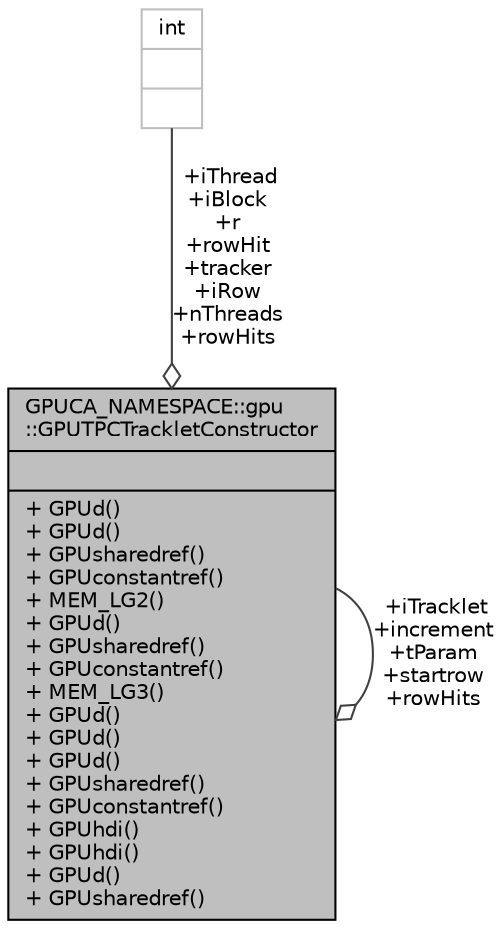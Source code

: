digraph "GPUCA_NAMESPACE::gpu::GPUTPCTrackletConstructor"
{
 // INTERACTIVE_SVG=YES
  bgcolor="transparent";
  edge [fontname="Helvetica",fontsize="10",labelfontname="Helvetica",labelfontsize="10"];
  node [fontname="Helvetica",fontsize="10",shape=record];
  Node1 [label="{GPUCA_NAMESPACE::gpu\l::GPUTPCTrackletConstructor\n||+ GPUd()\l+ GPUd()\l+ GPUsharedref()\l+ GPUconstantref()\l+ MEM_LG2()\l+ GPUd()\l+ GPUsharedref()\l+ GPUconstantref()\l+ MEM_LG3()\l+ GPUd()\l+ GPUd()\l+ GPUd()\l+ GPUsharedref()\l+ GPUconstantref()\l+ GPUhdi()\l+ GPUhdi()\l+ GPUd()\l+ GPUsharedref()\l}",height=0.2,width=0.4,color="black", fillcolor="grey75", style="filled", fontcolor="black"];
  Node1 -> Node1 [color="grey25",fontsize="10",style="solid",label=" +iTracklet\n+increment\n+tParam\n+startrow\n+rowHits" ,arrowhead="odiamond",fontname="Helvetica"];
  Node2 -> Node1 [color="grey25",fontsize="10",style="solid",label=" +iThread\n+iBlock\n+r\n+rowHit\n+tracker\n+iRow\n+nThreads\n+rowHits" ,arrowhead="odiamond",fontname="Helvetica"];
  Node2 [label="{int\n||}",height=0.2,width=0.4,color="grey75"];
}
